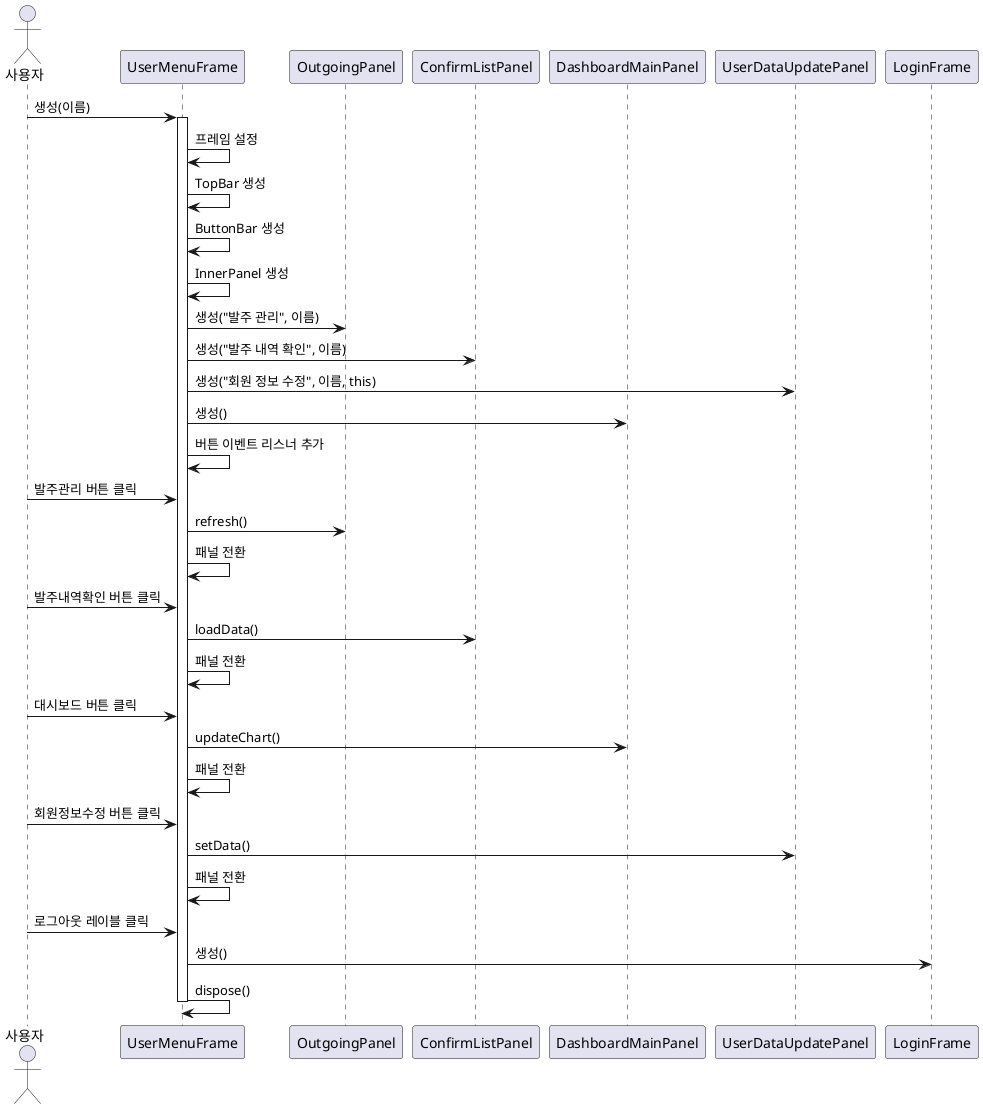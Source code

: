 @startuml
actor 사용자
participant UserMenuFrame
participant OutgoingPanel
participant ConfirmListPanel
participant DashboardMainPanel
participant UserDataUpdatePanel
participant LoginFrame

사용자 -> UserMenuFrame: 생성(이름)
activate UserMenuFrame

UserMenuFrame -> UserMenuFrame: 프레임 설정
UserMenuFrame -> UserMenuFrame: TopBar 생성
UserMenuFrame -> UserMenuFrame: ButtonBar 생성
UserMenuFrame -> UserMenuFrame: InnerPanel 생성

UserMenuFrame -> OutgoingPanel: 생성("발주 관리", 이름)
UserMenuFrame -> ConfirmListPanel: 생성("발주 내역 확인", 이름)
UserMenuFrame -> UserDataUpdatePanel: 생성("회원 정보 수정", 이름, this)
UserMenuFrame -> DashboardMainPanel: 생성()

UserMenuFrame -> UserMenuFrame: 버튼 이벤트 리스너 추가

사용자 -> UserMenuFrame: 발주관리 버튼 클릭
UserMenuFrame -> OutgoingPanel: refresh()
UserMenuFrame -> UserMenuFrame: 패널 전환

사용자 -> UserMenuFrame: 발주내역확인 버튼 클릭
UserMenuFrame -> ConfirmListPanel: loadData()
UserMenuFrame -> UserMenuFrame: 패널 전환

사용자 -> UserMenuFrame: 대시보드 버튼 클릭
UserMenuFrame -> DashboardMainPanel: updateChart()
UserMenuFrame -> UserMenuFrame: 패널 전환

사용자 -> UserMenuFrame: 회원정보수정 버튼 클릭
UserMenuFrame -> UserDataUpdatePanel: setData()
UserMenuFrame -> UserMenuFrame: 패널 전환

사용자 -> UserMenuFrame: 로그아웃 레이블 클릭
UserMenuFrame -> LoginFrame: 생성()
UserMenuFrame -> UserMenuFrame: dispose()

deactivate UserMenuFrame
@enduml